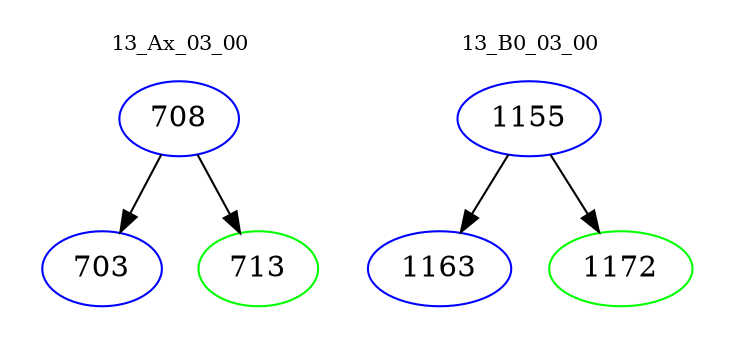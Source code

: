 digraph{
subgraph cluster_0 {
color = white
label = "13_Ax_03_00";
fontsize=10;
T0_708 [label="708", color="blue"]
T0_708 -> T0_703 [color="black"]
T0_703 [label="703", color="blue"]
T0_708 -> T0_713 [color="black"]
T0_713 [label="713", color="green"]
}
subgraph cluster_1 {
color = white
label = "13_B0_03_00";
fontsize=10;
T1_1155 [label="1155", color="blue"]
T1_1155 -> T1_1163 [color="black"]
T1_1163 [label="1163", color="blue"]
T1_1155 -> T1_1172 [color="black"]
T1_1172 [label="1172", color="green"]
}
}
